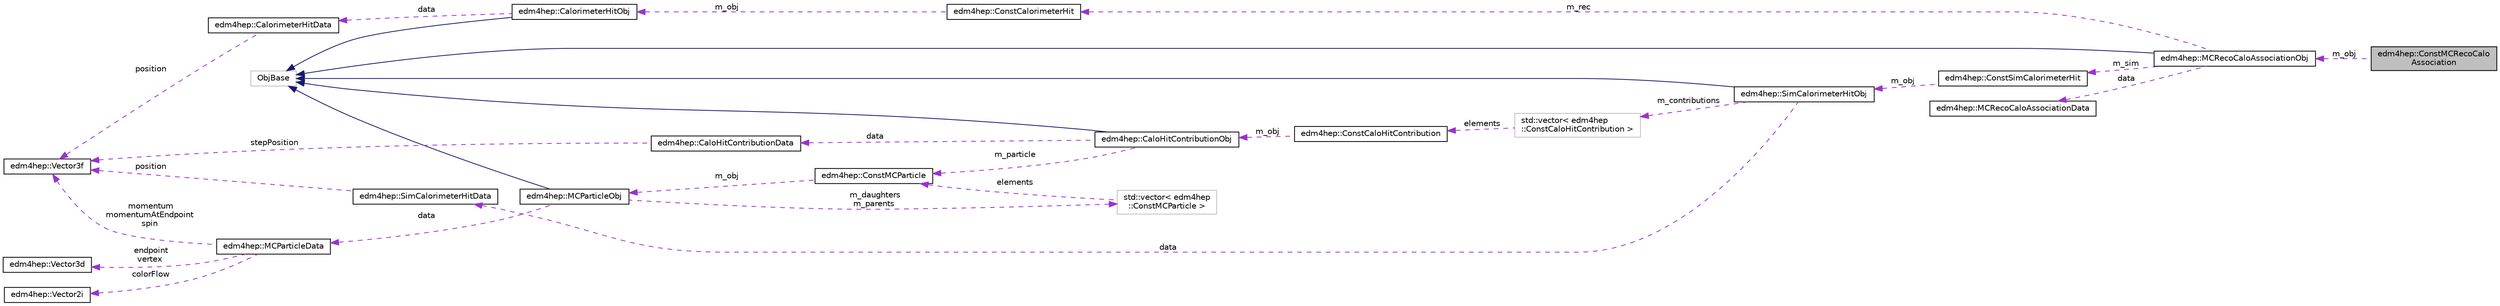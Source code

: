 digraph "edm4hep::ConstMCRecoCaloAssociation"
{
 // LATEX_PDF_SIZE
  edge [fontname="Helvetica",fontsize="10",labelfontname="Helvetica",labelfontsize="10"];
  node [fontname="Helvetica",fontsize="10",shape=record];
  rankdir="LR";
  Node1 [label="edm4hep::ConstMCRecoCalo\lAssociation",height=0.2,width=0.4,color="black", fillcolor="grey75", style="filled", fontcolor="black",tooltip="Association between a CaloHit and the corresponding simulated CaloHit."];
  Node2 -> Node1 [dir="back",color="darkorchid3",fontsize="10",style="dashed",label=" m_obj" ,fontname="Helvetica"];
  Node2 [label="edm4hep::MCRecoCaloAssociationObj",height=0.2,width=0.4,color="black", fillcolor="white", style="filled",URL="$classedm4hep_1_1_m_c_reco_calo_association_obj.html",tooltip=" "];
  Node3 -> Node2 [dir="back",color="midnightblue",fontsize="10",style="solid",fontname="Helvetica"];
  Node3 [label="ObjBase",height=0.2,width=0.4,color="grey75", fillcolor="white", style="filled",tooltip=" "];
  Node4 -> Node2 [dir="back",color="darkorchid3",fontsize="10",style="dashed",label=" m_rec" ,fontname="Helvetica"];
  Node4 [label="edm4hep::ConstCalorimeterHit",height=0.2,width=0.4,color="black", fillcolor="white", style="filled",URL="$classedm4hep_1_1_const_calorimeter_hit.html",tooltip="Calorimeter hit."];
  Node5 -> Node4 [dir="back",color="darkorchid3",fontsize="10",style="dashed",label=" m_obj" ,fontname="Helvetica"];
  Node5 [label="edm4hep::CalorimeterHitObj",height=0.2,width=0.4,color="black", fillcolor="white", style="filled",URL="$classedm4hep_1_1_calorimeter_hit_obj.html",tooltip=" "];
  Node3 -> Node5 [dir="back",color="midnightblue",fontsize="10",style="solid",fontname="Helvetica"];
  Node6 -> Node5 [dir="back",color="darkorchid3",fontsize="10",style="dashed",label=" data" ,fontname="Helvetica"];
  Node6 [label="edm4hep::CalorimeterHitData",height=0.2,width=0.4,color="black", fillcolor="white", style="filled",URL="$classedm4hep_1_1_calorimeter_hit_data.html",tooltip="Calorimeter hit."];
  Node7 -> Node6 [dir="back",color="darkorchid3",fontsize="10",style="dashed",label=" position" ,fontname="Helvetica"];
  Node7 [label="edm4hep::Vector3f",height=0.2,width=0.4,color="black", fillcolor="white", style="filled",URL="$classedm4hep_1_1_vector3f.html",tooltip=" "];
  Node8 -> Node2 [dir="back",color="darkorchid3",fontsize="10",style="dashed",label=" data" ,fontname="Helvetica"];
  Node8 [label="edm4hep::MCRecoCaloAssociationData",height=0.2,width=0.4,color="black", fillcolor="white", style="filled",URL="$classedm4hep_1_1_m_c_reco_calo_association_data.html",tooltip="Association between a CaloHit and the corresponding simulated CaloHit."];
  Node9 -> Node2 [dir="back",color="darkorchid3",fontsize="10",style="dashed",label=" m_sim" ,fontname="Helvetica"];
  Node9 [label="edm4hep::ConstSimCalorimeterHit",height=0.2,width=0.4,color="black", fillcolor="white", style="filled",URL="$classedm4hep_1_1_const_sim_calorimeter_hit.html",tooltip="Simulated calorimeter hit."];
  Node10 -> Node9 [dir="back",color="darkorchid3",fontsize="10",style="dashed",label=" m_obj" ,fontname="Helvetica"];
  Node10 [label="edm4hep::SimCalorimeterHitObj",height=0.2,width=0.4,color="black", fillcolor="white", style="filled",URL="$classedm4hep_1_1_sim_calorimeter_hit_obj.html",tooltip=" "];
  Node3 -> Node10 [dir="back",color="midnightblue",fontsize="10",style="solid",fontname="Helvetica"];
  Node11 -> Node10 [dir="back",color="darkorchid3",fontsize="10",style="dashed",label=" m_contributions" ,fontname="Helvetica"];
  Node11 [label="std::vector\< edm4hep\l::ConstCaloHitContribution \>",height=0.2,width=0.4,color="grey75", fillcolor="white", style="filled",tooltip=" "];
  Node12 -> Node11 [dir="back",color="darkorchid3",fontsize="10",style="dashed",label=" elements" ,fontname="Helvetica"];
  Node12 [label="edm4hep::ConstCaloHitContribution",height=0.2,width=0.4,color="black", fillcolor="white", style="filled",URL="$classedm4hep_1_1_const_calo_hit_contribution.html",tooltip="Monte Carlo contribution to SimCalorimeterHit."];
  Node13 -> Node12 [dir="back",color="darkorchid3",fontsize="10",style="dashed",label=" m_obj" ,fontname="Helvetica"];
  Node13 [label="edm4hep::CaloHitContributionObj",height=0.2,width=0.4,color="black", fillcolor="white", style="filled",URL="$classedm4hep_1_1_calo_hit_contribution_obj.html",tooltip=" "];
  Node3 -> Node13 [dir="back",color="midnightblue",fontsize="10",style="solid",fontname="Helvetica"];
  Node14 -> Node13 [dir="back",color="darkorchid3",fontsize="10",style="dashed",label=" m_particle" ,fontname="Helvetica"];
  Node14 [label="edm4hep::ConstMCParticle",height=0.2,width=0.4,color="black", fillcolor="white", style="filled",URL="$classedm4hep_1_1_const_m_c_particle.html",tooltip="The Monte Carlo particle - based on the lcio::MCParticle."];
  Node15 -> Node14 [dir="back",color="darkorchid3",fontsize="10",style="dashed",label=" m_obj" ,fontname="Helvetica"];
  Node15 [label="edm4hep::MCParticleObj",height=0.2,width=0.4,color="black", fillcolor="white", style="filled",URL="$classedm4hep_1_1_m_c_particle_obj.html",tooltip=" "];
  Node3 -> Node15 [dir="back",color="midnightblue",fontsize="10",style="solid",fontname="Helvetica"];
  Node16 -> Node15 [dir="back",color="darkorchid3",fontsize="10",style="dashed",label=" data" ,fontname="Helvetica"];
  Node16 [label="edm4hep::MCParticleData",height=0.2,width=0.4,color="black", fillcolor="white", style="filled",URL="$classedm4hep_1_1_m_c_particle_data.html",tooltip="The Monte Carlo particle - based on the lcio::MCParticle."];
  Node17 -> Node16 [dir="back",color="darkorchid3",fontsize="10",style="dashed",label=" endpoint\nvertex" ,fontname="Helvetica"];
  Node17 [label="edm4hep::Vector3d",height=0.2,width=0.4,color="black", fillcolor="white", style="filled",URL="$classedm4hep_1_1_vector3d.html",tooltip=" "];
  Node7 -> Node16 [dir="back",color="darkorchid3",fontsize="10",style="dashed",label=" momentum\nmomentumAtEndpoint\nspin" ,fontname="Helvetica"];
  Node18 -> Node16 [dir="back",color="darkorchid3",fontsize="10",style="dashed",label=" colorFlow" ,fontname="Helvetica"];
  Node18 [label="edm4hep::Vector2i",height=0.2,width=0.4,color="black", fillcolor="white", style="filled",URL="$classedm4hep_1_1_vector2i.html",tooltip=" "];
  Node19 -> Node15 [dir="back",color="darkorchid3",fontsize="10",style="dashed",label=" m_daughters\nm_parents" ,fontname="Helvetica"];
  Node19 [label="std::vector\< edm4hep\l::ConstMCParticle \>",height=0.2,width=0.4,color="grey75", fillcolor="white", style="filled",tooltip=" "];
  Node14 -> Node19 [dir="back",color="darkorchid3",fontsize="10",style="dashed",label=" elements" ,fontname="Helvetica"];
  Node20 -> Node13 [dir="back",color="darkorchid3",fontsize="10",style="dashed",label=" data" ,fontname="Helvetica"];
  Node20 [label="edm4hep::CaloHitContributionData",height=0.2,width=0.4,color="black", fillcolor="white", style="filled",URL="$classedm4hep_1_1_calo_hit_contribution_data.html",tooltip="Monte Carlo contribution to SimCalorimeterHit."];
  Node7 -> Node20 [dir="back",color="darkorchid3",fontsize="10",style="dashed",label=" stepPosition" ,fontname="Helvetica"];
  Node21 -> Node10 [dir="back",color="darkorchid3",fontsize="10",style="dashed",label=" data" ,fontname="Helvetica"];
  Node21 [label="edm4hep::SimCalorimeterHitData",height=0.2,width=0.4,color="black", fillcolor="white", style="filled",URL="$classedm4hep_1_1_sim_calorimeter_hit_data.html",tooltip="Simulated calorimeter hit."];
  Node7 -> Node21 [dir="back",color="darkorchid3",fontsize="10",style="dashed",label=" position" ,fontname="Helvetica"];
}
